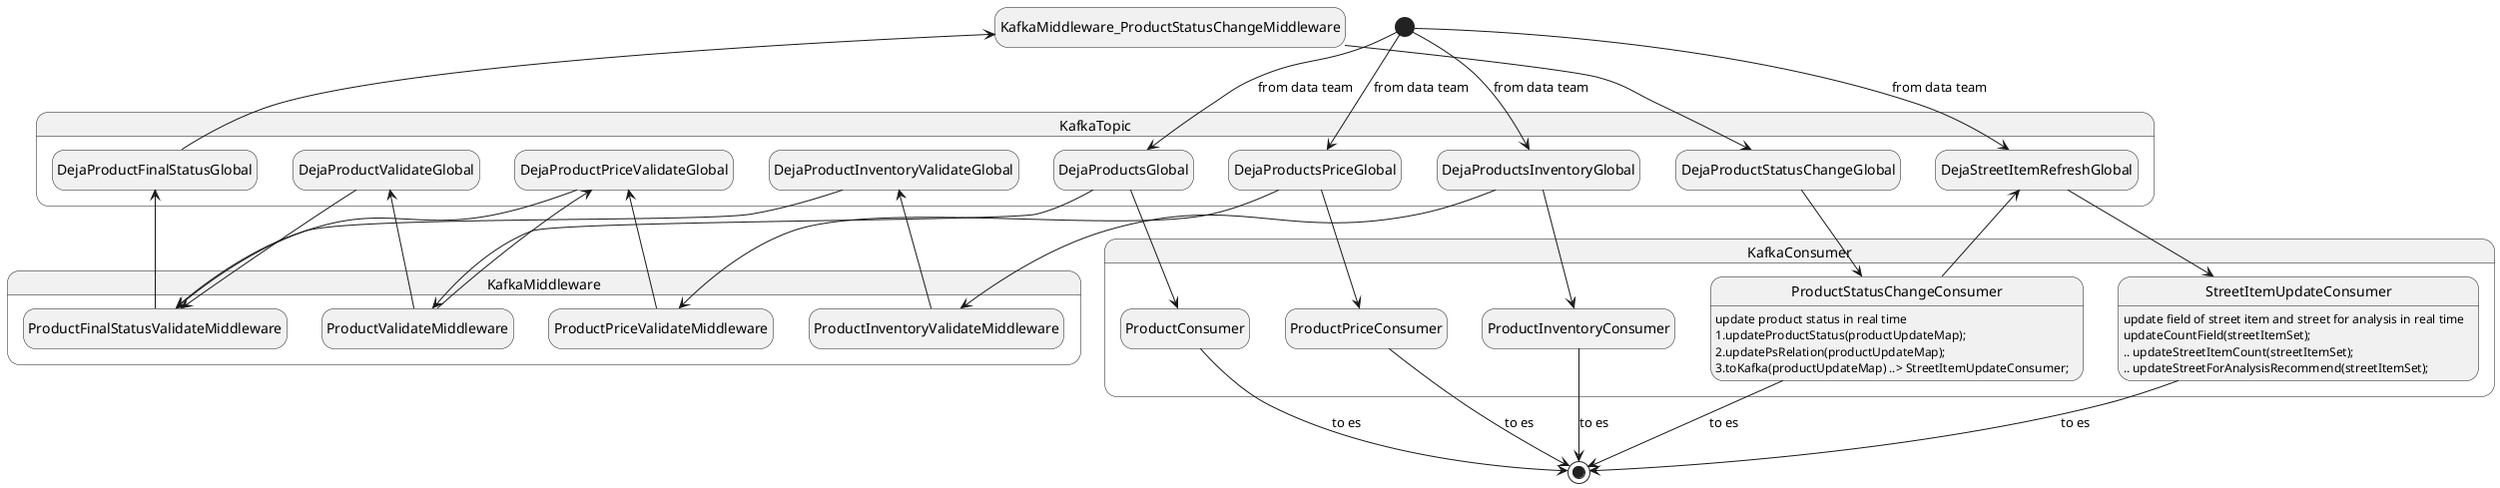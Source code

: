 @startuml
hide empty description

state "KafkaConsumer..ProductStatusChangeConsumer"

state "KafkaConsumer..StreetItemUpdateConsumer"

state "KafkaConsumer..ProductConsumer"

state KafkaConsumer..ProductInventoryConsumer

state KafkaConsumer..ProductPriceConsumer

state KafkaMiddleware..ProductValidateMiddleware

state KafkaMiddleware..ProductInventoryValidateMiddleware

state KafkaMiddleware..ProductPriceValidateMiddleware

state KafkaMiddleware..ProductFinalStatusValidateMiddleware

state KafkaMiddleware_ProductStatusChangeMiddleware

state KafkaTopic..DejaProductsGlobal
state KafkaTopic..DejaProductsPriceGlobal
state KafkaTopic..DejaProductsInventoryGlobal

state KafkaTopic..DejaProductValidateGlobal

state KafkaTopic..DejaProductPriceValidateGlobal

state KafkaTopic..DejaProductInventoryValidateGlobal

state KafkaTopic..DejaProductFinalStatusGlobal

state KafkaTopic..DejaProductStatusChangeGlobal

state KafkaTopic..DejaStreetItemRefreshGlobal

[*]-->KafkaTopic..DejaProductsGlobal:from data team
[*]-->KafkaTopic..DejaProductsPriceGlobal:from data team
[*]-->KafkaTopic..DejaProductsInventoryGlobal:from data team
[*]-->KafkaTopic..DejaStreetItemRefreshGlobal:from data team
KafkaTopic..DejaProductsGlobal-->KafkaConsumer..ProductConsumer
KafkaTopic..DejaProductsGlobal-->KafkaMiddleware..ProductValidateMiddleware
KafkaMiddleware..ProductValidateMiddleware-->KafkaTopic..DejaProductValidateGlobal
KafkaMiddleware..ProductValidateMiddleware-->KafkaTopic..DejaProductPriceValidateGlobal
KafkaTopic..DejaProductValidateGlobal-->KafkaMiddleware..ProductFinalStatusValidateMiddleware

KafkaTopic..DejaProductsPriceGlobal-->KafkaConsumer..ProductPriceConsumer
KafkaTopic..DejaProductsPriceGlobal-->KafkaMiddleware..ProductPriceValidateMiddleware
KafkaMiddleware..ProductPriceValidateMiddleware-->KafkaTopic..DejaProductPriceValidateGlobal
KafkaTopic..DejaProductPriceValidateGlobal-->KafkaMiddleware..ProductFinalStatusValidateMiddleware

KafkaTopic..DejaProductsInventoryGlobal-->KafkaConsumer..ProductInventoryConsumer
KafkaTopic..DejaProductsInventoryGlobal-->KafkaMiddleware..ProductInventoryValidateMiddleware
KafkaMiddleware..ProductInventoryValidateMiddleware-->KafkaTopic..DejaProductInventoryValidateGlobal
KafkaTopic..DejaProductInventoryValidateGlobal-->KafkaMiddleware..ProductFinalStatusValidateMiddleware

KafkaMiddleware..ProductFinalStatusValidateMiddleware-->KafkaTopic..DejaProductFinalStatusGlobal
KafkaTopic..DejaProductFinalStatusGlobal-->KafkaMiddleware_ProductStatusChangeMiddleware
KafkaMiddleware_ProductStatusChangeMiddleware-->KafkaTopic..DejaProductStatusChangeGlobal

KafkaTopic..DejaProductStatusChangeGlobal-->KafkaConsumer..ProductStatusChangeConsumer
KafkaConsumer..ProductStatusChangeConsumer-->KafkaTopic..DejaStreetItemRefreshGlobal
KafkaConsumer..ProductStatusChangeConsumer-->[*]:to es

KafkaTopic..DejaStreetItemRefreshGlobal-->KafkaConsumer..StreetItemUpdateConsumer
KafkaConsumer..StreetItemUpdateConsumer-->[*]:to es

KafkaConsumer..ProductConsumer-->[*]:to es
KafkaConsumer..ProductPriceConsumer-->[*]:to es
KafkaConsumer..ProductInventoryConsumer-->[*]:to es

KafkaConsumer..ProductStatusChangeConsumer:update product status in real time
KafkaConsumer..ProductStatusChangeConsumer:1.updateProductStatus(productUpdateMap);
KafkaConsumer..ProductStatusChangeConsumer:2.updatePsRelation(productUpdateMap);
KafkaConsumer..ProductStatusChangeConsumer:3.toKafka(productUpdateMap) ..> StreetItemUpdateConsumer;

KafkaConsumer..StreetItemUpdateConsumer:update field of street item and street for analysis in real time
KafkaConsumer..StreetItemUpdateConsumer:updateCountField(streetItemSet);
KafkaConsumer..StreetItemUpdateConsumer: .. updateStreetItemCount(streetItemSet);
KafkaConsumer..StreetItemUpdateConsumer: .. updateStreetForAnalysisRecommend(streetItemSet);


@enduml